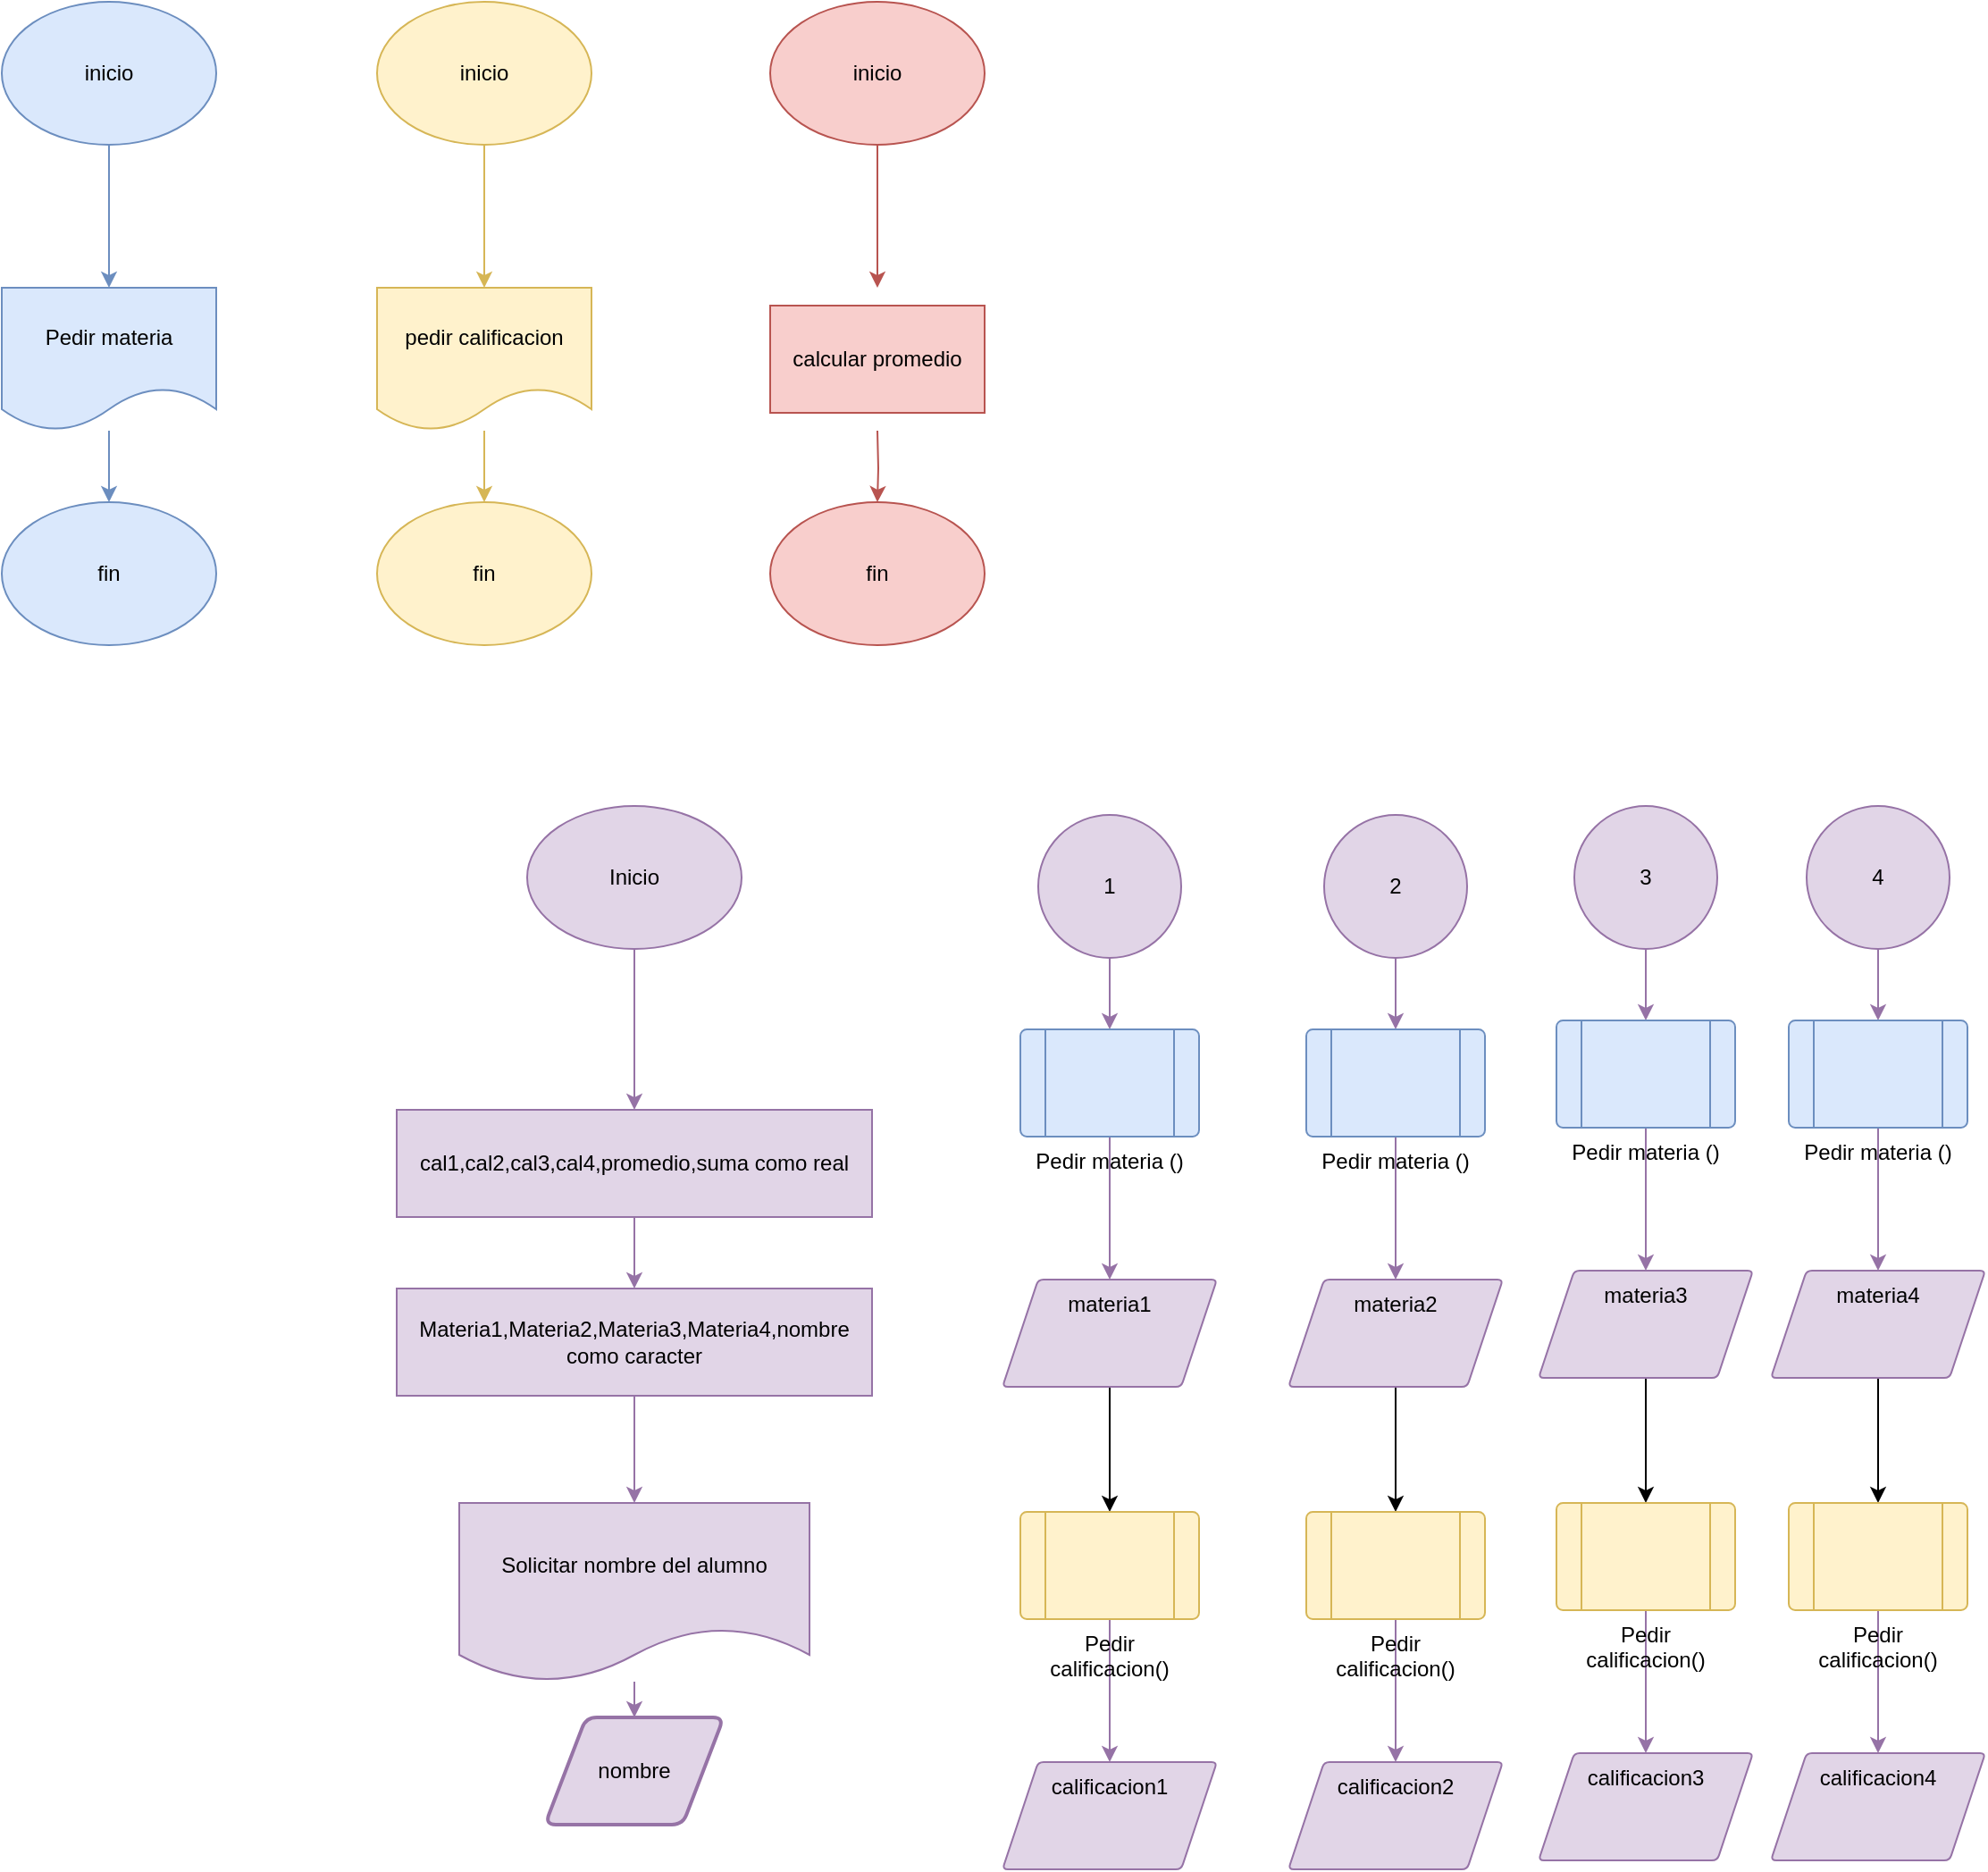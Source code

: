 <mxfile version="22.1.5" type="device">
  <diagram name="Página-1" id="LVyzqD2g0-9Kd3fhpKRC">
    <mxGraphModel dx="1434" dy="1959" grid="1" gridSize="10" guides="1" tooltips="1" connect="1" arrows="1" fold="1" page="1" pageScale="1" pageWidth="827" pageHeight="1169" math="0" shadow="0">
      <root>
        <mxCell id="0" />
        <mxCell id="1" parent="0" />
        <mxCell id="_P_MjlDNlfOE2qhPCrdH-3" value="" style="edgeStyle=orthogonalEdgeStyle;rounded=0;orthogonalLoop=1;jettySize=auto;html=1;fillColor=#e1d5e7;strokeColor=#9673a6;" edge="1" parent="1" source="_P_MjlDNlfOE2qhPCrdH-1" target="_P_MjlDNlfOE2qhPCrdH-2">
          <mxGeometry relative="1" as="geometry" />
        </mxCell>
        <mxCell id="_P_MjlDNlfOE2qhPCrdH-1" value="Inicio" style="ellipse;whiteSpace=wrap;html=1;fillColor=#e1d5e7;strokeColor=#9673a6;" vertex="1" parent="1">
          <mxGeometry x="354" width="120" height="80" as="geometry" />
        </mxCell>
        <mxCell id="_P_MjlDNlfOE2qhPCrdH-5" value="" style="edgeStyle=orthogonalEdgeStyle;rounded=0;orthogonalLoop=1;jettySize=auto;html=1;fillColor=#e1d5e7;strokeColor=#9673a6;" edge="1" parent="1" source="_P_MjlDNlfOE2qhPCrdH-2" target="_P_MjlDNlfOE2qhPCrdH-4">
          <mxGeometry relative="1" as="geometry" />
        </mxCell>
        <mxCell id="_P_MjlDNlfOE2qhPCrdH-2" value="cal1,cal2,cal3,cal4,promedio,suma como real" style="whiteSpace=wrap;html=1;fillColor=#e1d5e7;strokeColor=#9673a6;" vertex="1" parent="1">
          <mxGeometry x="281" y="170" width="266" height="60" as="geometry" />
        </mxCell>
        <mxCell id="_P_MjlDNlfOE2qhPCrdH-7" value="" style="edgeStyle=orthogonalEdgeStyle;rounded=0;orthogonalLoop=1;jettySize=auto;html=1;fillColor=#e1d5e7;strokeColor=#9673a6;" edge="1" parent="1" source="_P_MjlDNlfOE2qhPCrdH-4" target="_P_MjlDNlfOE2qhPCrdH-6">
          <mxGeometry relative="1" as="geometry" />
        </mxCell>
        <mxCell id="_P_MjlDNlfOE2qhPCrdH-4" value="Materia1,Materia2,Materia3,Materia4,nombre como caracter" style="whiteSpace=wrap;html=1;fillColor=#e1d5e7;strokeColor=#9673a6;" vertex="1" parent="1">
          <mxGeometry x="281" y="270" width="266" height="60" as="geometry" />
        </mxCell>
        <mxCell id="_P_MjlDNlfOE2qhPCrdH-9" value="" style="edgeStyle=orthogonalEdgeStyle;rounded=0;orthogonalLoop=1;jettySize=auto;html=1;fillColor=#e1d5e7;strokeColor=#9673a6;" edge="1" parent="1" source="_P_MjlDNlfOE2qhPCrdH-6">
          <mxGeometry relative="1" as="geometry">
            <mxPoint x="414" y="510" as="targetPoint" />
          </mxGeometry>
        </mxCell>
        <mxCell id="_P_MjlDNlfOE2qhPCrdH-6" value="Solicitar nombre del alumno" style="shape=document;whiteSpace=wrap;html=1;boundedLbl=1;fillColor=#e1d5e7;strokeColor=#9673a6;" vertex="1" parent="1">
          <mxGeometry x="316" y="390" width="196" height="100" as="geometry" />
        </mxCell>
        <mxCell id="_P_MjlDNlfOE2qhPCrdH-13" value="" style="edgeStyle=orthogonalEdgeStyle;rounded=0;orthogonalLoop=1;jettySize=auto;html=1;fillColor=#e1d5e7;strokeColor=#9673a6;" edge="1" parent="1" source="_P_MjlDNlfOE2qhPCrdH-10" target="_P_MjlDNlfOE2qhPCrdH-11">
          <mxGeometry relative="1" as="geometry" />
        </mxCell>
        <mxCell id="_P_MjlDNlfOE2qhPCrdH-10" value="1" style="ellipse;whiteSpace=wrap;html=1;aspect=fixed;fillColor=#e1d5e7;strokeColor=#9673a6;" vertex="1" parent="1">
          <mxGeometry x="640" y="5" width="80" height="80" as="geometry" />
        </mxCell>
        <mxCell id="_P_MjlDNlfOE2qhPCrdH-22" value="" style="edgeStyle=orthogonalEdgeStyle;rounded=0;orthogonalLoop=1;jettySize=auto;html=1;fillColor=#e1d5e7;strokeColor=#9673a6;" edge="1" parent="1" source="_P_MjlDNlfOE2qhPCrdH-11" target="_P_MjlDNlfOE2qhPCrdH-21">
          <mxGeometry relative="1" as="geometry" />
        </mxCell>
        <mxCell id="_P_MjlDNlfOE2qhPCrdH-11" value="Pedir materia ()" style="verticalLabelPosition=bottom;verticalAlign=top;html=1;shape=process;whiteSpace=wrap;rounded=1;size=0.14;arcSize=6;fillColor=#dae8fc;strokeColor=#6c8ebf;" vertex="1" parent="1">
          <mxGeometry x="630" y="125" width="100" height="60" as="geometry" />
        </mxCell>
        <mxCell id="_P_MjlDNlfOE2qhPCrdH-16" value="" style="edgeStyle=orthogonalEdgeStyle;rounded=0;orthogonalLoop=1;jettySize=auto;html=1;fillColor=#dae8fc;strokeColor=#6c8ebf;" edge="1" parent="1" source="_P_MjlDNlfOE2qhPCrdH-14" target="_P_MjlDNlfOE2qhPCrdH-15">
          <mxGeometry relative="1" as="geometry" />
        </mxCell>
        <mxCell id="_P_MjlDNlfOE2qhPCrdH-14" value="inicio" style="ellipse;whiteSpace=wrap;html=1;fillColor=#dae8fc;strokeColor=#6c8ebf;" vertex="1" parent="1">
          <mxGeometry x="60" y="-450" width="120" height="80" as="geometry" />
        </mxCell>
        <mxCell id="_P_MjlDNlfOE2qhPCrdH-18" value="" style="edgeStyle=orthogonalEdgeStyle;rounded=0;orthogonalLoop=1;jettySize=auto;html=1;fillColor=#dae8fc;strokeColor=#6c8ebf;" edge="1" parent="1" source="_P_MjlDNlfOE2qhPCrdH-15" target="_P_MjlDNlfOE2qhPCrdH-17">
          <mxGeometry relative="1" as="geometry" />
        </mxCell>
        <mxCell id="_P_MjlDNlfOE2qhPCrdH-15" value="Pedir materia" style="shape=document;whiteSpace=wrap;html=1;boundedLbl=1;fillColor=#dae8fc;strokeColor=#6c8ebf;" vertex="1" parent="1">
          <mxGeometry x="60" y="-290" width="120" height="80" as="geometry" />
        </mxCell>
        <mxCell id="_P_MjlDNlfOE2qhPCrdH-17" value="fin" style="ellipse;whiteSpace=wrap;html=1;fillColor=#dae8fc;strokeColor=#6c8ebf;" vertex="1" parent="1">
          <mxGeometry x="60" y="-170" width="120" height="80" as="geometry" />
        </mxCell>
        <mxCell id="_P_MjlDNlfOE2qhPCrdH-34" value="" style="edgeStyle=orthogonalEdgeStyle;rounded=0;orthogonalLoop=1;jettySize=auto;html=1;" edge="1" parent="1" source="_P_MjlDNlfOE2qhPCrdH-21" target="_P_MjlDNlfOE2qhPCrdH-31">
          <mxGeometry relative="1" as="geometry" />
        </mxCell>
        <mxCell id="_P_MjlDNlfOE2qhPCrdH-21" value="materia1" style="shape=parallelogram;perimeter=parallelogramPerimeter;whiteSpace=wrap;html=1;fixedSize=1;verticalAlign=top;rounded=1;arcSize=6;fillColor=#e1d5e7;strokeColor=#9673a6;" vertex="1" parent="1">
          <mxGeometry x="620" y="265" width="120" height="60" as="geometry" />
        </mxCell>
        <mxCell id="_P_MjlDNlfOE2qhPCrdH-25" value="" style="edgeStyle=orthogonalEdgeStyle;rounded=0;orthogonalLoop=1;jettySize=auto;html=1;fillColor=#fff2cc;strokeColor=#d6b656;" edge="1" parent="1" source="_P_MjlDNlfOE2qhPCrdH-26" target="_P_MjlDNlfOE2qhPCrdH-28">
          <mxGeometry relative="1" as="geometry" />
        </mxCell>
        <mxCell id="_P_MjlDNlfOE2qhPCrdH-26" value="inicio" style="ellipse;whiteSpace=wrap;html=1;fillColor=#fff2cc;strokeColor=#d6b656;" vertex="1" parent="1">
          <mxGeometry x="270" y="-450" width="120" height="80" as="geometry" />
        </mxCell>
        <mxCell id="_P_MjlDNlfOE2qhPCrdH-27" value="" style="edgeStyle=orthogonalEdgeStyle;rounded=0;orthogonalLoop=1;jettySize=auto;html=1;fillColor=#fff2cc;strokeColor=#d6b656;" edge="1" parent="1" source="_P_MjlDNlfOE2qhPCrdH-28" target="_P_MjlDNlfOE2qhPCrdH-29">
          <mxGeometry relative="1" as="geometry" />
        </mxCell>
        <mxCell id="_P_MjlDNlfOE2qhPCrdH-28" value="pedir calificacion" style="shape=document;whiteSpace=wrap;html=1;boundedLbl=1;fillColor=#fff2cc;strokeColor=#d6b656;" vertex="1" parent="1">
          <mxGeometry x="270" y="-290" width="120" height="80" as="geometry" />
        </mxCell>
        <mxCell id="_P_MjlDNlfOE2qhPCrdH-29" value="fin" style="ellipse;whiteSpace=wrap;html=1;fillColor=#fff2cc;strokeColor=#d6b656;" vertex="1" parent="1">
          <mxGeometry x="270" y="-170" width="120" height="80" as="geometry" />
        </mxCell>
        <mxCell id="_P_MjlDNlfOE2qhPCrdH-30" value="" style="edgeStyle=orthogonalEdgeStyle;rounded=0;orthogonalLoop=1;jettySize=auto;html=1;fillColor=#e1d5e7;strokeColor=#9673a6;" edge="1" parent="1" source="_P_MjlDNlfOE2qhPCrdH-31" target="_P_MjlDNlfOE2qhPCrdH-33">
          <mxGeometry relative="1" as="geometry" />
        </mxCell>
        <mxCell id="_P_MjlDNlfOE2qhPCrdH-31" value="Pedir calificacion()" style="verticalLabelPosition=bottom;verticalAlign=top;html=1;shape=process;whiteSpace=wrap;rounded=1;size=0.14;arcSize=6;fillColor=#fff2cc;strokeColor=#d6b656;" vertex="1" parent="1">
          <mxGeometry x="630" y="395" width="100" height="60" as="geometry" />
        </mxCell>
        <mxCell id="_P_MjlDNlfOE2qhPCrdH-33" value="calificacion1" style="shape=parallelogram;perimeter=parallelogramPerimeter;whiteSpace=wrap;html=1;fixedSize=1;verticalAlign=top;rounded=1;arcSize=6;fillColor=#e1d5e7;strokeColor=#9673a6;" vertex="1" parent="1">
          <mxGeometry x="620" y="535" width="120" height="60" as="geometry" />
        </mxCell>
        <mxCell id="_P_MjlDNlfOE2qhPCrdH-51" value="" style="edgeStyle=orthogonalEdgeStyle;rounded=0;orthogonalLoop=1;jettySize=auto;html=1;fillColor=#e1d5e7;strokeColor=#9673a6;" edge="1" parent="1" source="_P_MjlDNlfOE2qhPCrdH-52" target="_P_MjlDNlfOE2qhPCrdH-54">
          <mxGeometry relative="1" as="geometry" />
        </mxCell>
        <mxCell id="_P_MjlDNlfOE2qhPCrdH-52" value="2" style="ellipse;whiteSpace=wrap;html=1;aspect=fixed;fillColor=#e1d5e7;strokeColor=#9673a6;" vertex="1" parent="1">
          <mxGeometry x="800" y="5" width="80" height="80" as="geometry" />
        </mxCell>
        <mxCell id="_P_MjlDNlfOE2qhPCrdH-53" value="" style="edgeStyle=orthogonalEdgeStyle;rounded=0;orthogonalLoop=1;jettySize=auto;html=1;fillColor=#e1d5e7;strokeColor=#9673a6;" edge="1" parent="1" source="_P_MjlDNlfOE2qhPCrdH-54" target="_P_MjlDNlfOE2qhPCrdH-56">
          <mxGeometry relative="1" as="geometry" />
        </mxCell>
        <mxCell id="_P_MjlDNlfOE2qhPCrdH-54" value="Pedir materia ()" style="verticalLabelPosition=bottom;verticalAlign=top;html=1;shape=process;whiteSpace=wrap;rounded=1;size=0.14;arcSize=6;fillColor=#dae8fc;strokeColor=#6c8ebf;" vertex="1" parent="1">
          <mxGeometry x="790" y="125" width="100" height="60" as="geometry" />
        </mxCell>
        <mxCell id="_P_MjlDNlfOE2qhPCrdH-55" value="" style="edgeStyle=orthogonalEdgeStyle;rounded=0;orthogonalLoop=1;jettySize=auto;html=1;" edge="1" parent="1" source="_P_MjlDNlfOE2qhPCrdH-56" target="_P_MjlDNlfOE2qhPCrdH-58">
          <mxGeometry relative="1" as="geometry" />
        </mxCell>
        <mxCell id="_P_MjlDNlfOE2qhPCrdH-56" value="materia2" style="shape=parallelogram;perimeter=parallelogramPerimeter;whiteSpace=wrap;html=1;fixedSize=1;verticalAlign=top;rounded=1;arcSize=6;fillColor=#e1d5e7;strokeColor=#9673a6;" vertex="1" parent="1">
          <mxGeometry x="780" y="265" width="120" height="60" as="geometry" />
        </mxCell>
        <mxCell id="_P_MjlDNlfOE2qhPCrdH-57" value="" style="edgeStyle=orthogonalEdgeStyle;rounded=0;orthogonalLoop=1;jettySize=auto;html=1;fillColor=#e1d5e7;strokeColor=#9673a6;" edge="1" parent="1" source="_P_MjlDNlfOE2qhPCrdH-58" target="_P_MjlDNlfOE2qhPCrdH-59">
          <mxGeometry relative="1" as="geometry" />
        </mxCell>
        <mxCell id="_P_MjlDNlfOE2qhPCrdH-58" value="Pedir calificacion()" style="verticalLabelPosition=bottom;verticalAlign=top;html=1;shape=process;whiteSpace=wrap;rounded=1;size=0.14;arcSize=6;fillColor=#fff2cc;strokeColor=#d6b656;" vertex="1" parent="1">
          <mxGeometry x="790" y="395" width="100" height="60" as="geometry" />
        </mxCell>
        <mxCell id="_P_MjlDNlfOE2qhPCrdH-59" value="calificacion2" style="shape=parallelogram;perimeter=parallelogramPerimeter;whiteSpace=wrap;html=1;fixedSize=1;verticalAlign=top;rounded=1;arcSize=6;fillColor=#e1d5e7;strokeColor=#9673a6;" vertex="1" parent="1">
          <mxGeometry x="780" y="535" width="120" height="60" as="geometry" />
        </mxCell>
        <mxCell id="_P_MjlDNlfOE2qhPCrdH-60" value="" style="edgeStyle=orthogonalEdgeStyle;rounded=0;orthogonalLoop=1;jettySize=auto;html=1;fillColor=#e1d5e7;strokeColor=#9673a6;" edge="1" parent="1" source="_P_MjlDNlfOE2qhPCrdH-61" target="_P_MjlDNlfOE2qhPCrdH-63">
          <mxGeometry relative="1" as="geometry" />
        </mxCell>
        <mxCell id="_P_MjlDNlfOE2qhPCrdH-61" value="3" style="ellipse;whiteSpace=wrap;html=1;aspect=fixed;fillColor=#e1d5e7;strokeColor=#9673a6;" vertex="1" parent="1">
          <mxGeometry x="940" width="80" height="80" as="geometry" />
        </mxCell>
        <mxCell id="_P_MjlDNlfOE2qhPCrdH-62" value="" style="edgeStyle=orthogonalEdgeStyle;rounded=0;orthogonalLoop=1;jettySize=auto;html=1;fillColor=#e1d5e7;strokeColor=#9673a6;" edge="1" parent="1" source="_P_MjlDNlfOE2qhPCrdH-63" target="_P_MjlDNlfOE2qhPCrdH-65">
          <mxGeometry relative="1" as="geometry" />
        </mxCell>
        <mxCell id="_P_MjlDNlfOE2qhPCrdH-63" value="Pedir materia ()" style="verticalLabelPosition=bottom;verticalAlign=top;html=1;shape=process;whiteSpace=wrap;rounded=1;size=0.14;arcSize=6;fillColor=#dae8fc;strokeColor=#6c8ebf;" vertex="1" parent="1">
          <mxGeometry x="930" y="120" width="100" height="60" as="geometry" />
        </mxCell>
        <mxCell id="_P_MjlDNlfOE2qhPCrdH-64" value="" style="edgeStyle=orthogonalEdgeStyle;rounded=0;orthogonalLoop=1;jettySize=auto;html=1;" edge="1" parent="1" source="_P_MjlDNlfOE2qhPCrdH-65" target="_P_MjlDNlfOE2qhPCrdH-67">
          <mxGeometry relative="1" as="geometry" />
        </mxCell>
        <mxCell id="_P_MjlDNlfOE2qhPCrdH-65" value="materia3" style="shape=parallelogram;perimeter=parallelogramPerimeter;whiteSpace=wrap;html=1;fixedSize=1;verticalAlign=top;rounded=1;arcSize=6;fillColor=#e1d5e7;strokeColor=#9673a6;" vertex="1" parent="1">
          <mxGeometry x="920" y="260" width="120" height="60" as="geometry" />
        </mxCell>
        <mxCell id="_P_MjlDNlfOE2qhPCrdH-66" value="" style="edgeStyle=orthogonalEdgeStyle;rounded=0;orthogonalLoop=1;jettySize=auto;html=1;fillColor=#e1d5e7;strokeColor=#9673a6;" edge="1" parent="1" source="_P_MjlDNlfOE2qhPCrdH-67" target="_P_MjlDNlfOE2qhPCrdH-68">
          <mxGeometry relative="1" as="geometry" />
        </mxCell>
        <mxCell id="_P_MjlDNlfOE2qhPCrdH-67" value="Pedir calificacion()" style="verticalLabelPosition=bottom;verticalAlign=top;html=1;shape=process;whiteSpace=wrap;rounded=1;size=0.14;arcSize=6;fillColor=#fff2cc;strokeColor=#d6b656;" vertex="1" parent="1">
          <mxGeometry x="930" y="390" width="100" height="60" as="geometry" />
        </mxCell>
        <mxCell id="_P_MjlDNlfOE2qhPCrdH-68" value="calificacion3" style="shape=parallelogram;perimeter=parallelogramPerimeter;whiteSpace=wrap;html=1;fixedSize=1;verticalAlign=top;rounded=1;arcSize=6;fillColor=#e1d5e7;strokeColor=#9673a6;" vertex="1" parent="1">
          <mxGeometry x="920" y="530" width="120" height="60" as="geometry" />
        </mxCell>
        <mxCell id="_P_MjlDNlfOE2qhPCrdH-69" value="" style="edgeStyle=orthogonalEdgeStyle;rounded=0;orthogonalLoop=1;jettySize=auto;html=1;fillColor=#e1d5e7;strokeColor=#9673a6;" edge="1" parent="1" source="_P_MjlDNlfOE2qhPCrdH-70" target="_P_MjlDNlfOE2qhPCrdH-72">
          <mxGeometry relative="1" as="geometry" />
        </mxCell>
        <mxCell id="_P_MjlDNlfOE2qhPCrdH-70" value="4" style="ellipse;whiteSpace=wrap;html=1;aspect=fixed;fillColor=#e1d5e7;strokeColor=#9673a6;" vertex="1" parent="1">
          <mxGeometry x="1070" width="80" height="80" as="geometry" />
        </mxCell>
        <mxCell id="_P_MjlDNlfOE2qhPCrdH-71" value="" style="edgeStyle=orthogonalEdgeStyle;rounded=0;orthogonalLoop=1;jettySize=auto;html=1;fillColor=#e1d5e7;strokeColor=#9673a6;" edge="1" parent="1" source="_P_MjlDNlfOE2qhPCrdH-72" target="_P_MjlDNlfOE2qhPCrdH-74">
          <mxGeometry relative="1" as="geometry" />
        </mxCell>
        <mxCell id="_P_MjlDNlfOE2qhPCrdH-72" value="Pedir materia ()" style="verticalLabelPosition=bottom;verticalAlign=top;html=1;shape=process;whiteSpace=wrap;rounded=1;size=0.14;arcSize=6;fillColor=#dae8fc;strokeColor=#6c8ebf;" vertex="1" parent="1">
          <mxGeometry x="1060" y="120" width="100" height="60" as="geometry" />
        </mxCell>
        <mxCell id="_P_MjlDNlfOE2qhPCrdH-73" value="" style="edgeStyle=orthogonalEdgeStyle;rounded=0;orthogonalLoop=1;jettySize=auto;html=1;" edge="1" parent="1" source="_P_MjlDNlfOE2qhPCrdH-74" target="_P_MjlDNlfOE2qhPCrdH-76">
          <mxGeometry relative="1" as="geometry" />
        </mxCell>
        <mxCell id="_P_MjlDNlfOE2qhPCrdH-74" value="materia4" style="shape=parallelogram;perimeter=parallelogramPerimeter;whiteSpace=wrap;html=1;fixedSize=1;verticalAlign=top;rounded=1;arcSize=6;fillColor=#e1d5e7;strokeColor=#9673a6;" vertex="1" parent="1">
          <mxGeometry x="1050" y="260" width="120" height="60" as="geometry" />
        </mxCell>
        <mxCell id="_P_MjlDNlfOE2qhPCrdH-75" value="" style="edgeStyle=orthogonalEdgeStyle;rounded=0;orthogonalLoop=1;jettySize=auto;html=1;fillColor=#e1d5e7;strokeColor=#9673a6;" edge="1" parent="1" source="_P_MjlDNlfOE2qhPCrdH-76" target="_P_MjlDNlfOE2qhPCrdH-77">
          <mxGeometry relative="1" as="geometry" />
        </mxCell>
        <mxCell id="_P_MjlDNlfOE2qhPCrdH-76" value="Pedir calificacion()" style="verticalLabelPosition=bottom;verticalAlign=top;html=1;shape=process;whiteSpace=wrap;rounded=1;size=0.14;arcSize=6;fillColor=#fff2cc;strokeColor=#d6b656;" vertex="1" parent="1">
          <mxGeometry x="1060" y="390" width="100" height="60" as="geometry" />
        </mxCell>
        <mxCell id="_P_MjlDNlfOE2qhPCrdH-77" value="calificacion4" style="shape=parallelogram;perimeter=parallelogramPerimeter;whiteSpace=wrap;html=1;fixedSize=1;verticalAlign=top;rounded=1;arcSize=6;fillColor=#e1d5e7;strokeColor=#9673a6;" vertex="1" parent="1">
          <mxGeometry x="1050" y="530" width="120" height="60" as="geometry" />
        </mxCell>
        <mxCell id="_P_MjlDNlfOE2qhPCrdH-78" value="nombre" style="shape=parallelogram;html=1;strokeWidth=2;perimeter=parallelogramPerimeter;whiteSpace=wrap;rounded=1;arcSize=12;size=0.23;fillColor=#e1d5e7;strokeColor=#9673a6;" vertex="1" parent="1">
          <mxGeometry x="364" y="510" width="100" height="60" as="geometry" />
        </mxCell>
        <mxCell id="_P_MjlDNlfOE2qhPCrdH-79" value="" style="edgeStyle=orthogonalEdgeStyle;rounded=0;orthogonalLoop=1;jettySize=auto;html=1;fillColor=#f8cecc;strokeColor=#b85450;" edge="1" parent="1" source="_P_MjlDNlfOE2qhPCrdH-80">
          <mxGeometry relative="1" as="geometry">
            <mxPoint x="550" y="-290" as="targetPoint" />
          </mxGeometry>
        </mxCell>
        <mxCell id="_P_MjlDNlfOE2qhPCrdH-80" value="inicio" style="ellipse;whiteSpace=wrap;html=1;fillColor=#f8cecc;strokeColor=#b85450;" vertex="1" parent="1">
          <mxGeometry x="490" y="-450" width="120" height="80" as="geometry" />
        </mxCell>
        <mxCell id="_P_MjlDNlfOE2qhPCrdH-81" value="" style="edgeStyle=orthogonalEdgeStyle;rounded=0;orthogonalLoop=1;jettySize=auto;html=1;fillColor=#f8cecc;strokeColor=#b85450;" edge="1" parent="1" target="_P_MjlDNlfOE2qhPCrdH-83">
          <mxGeometry relative="1" as="geometry">
            <mxPoint x="550" y="-210" as="sourcePoint" />
          </mxGeometry>
        </mxCell>
        <mxCell id="_P_MjlDNlfOE2qhPCrdH-83" value="fin" style="ellipse;whiteSpace=wrap;html=1;fillColor=#f8cecc;strokeColor=#b85450;" vertex="1" parent="1">
          <mxGeometry x="490" y="-170" width="120" height="80" as="geometry" />
        </mxCell>
        <mxCell id="_P_MjlDNlfOE2qhPCrdH-84" value="calcular promedio" style="rounded=0;whiteSpace=wrap;html=1;fillColor=#f8cecc;strokeColor=#b85450;" vertex="1" parent="1">
          <mxGeometry x="490" y="-280" width="120" height="60" as="geometry" />
        </mxCell>
      </root>
    </mxGraphModel>
  </diagram>
</mxfile>
